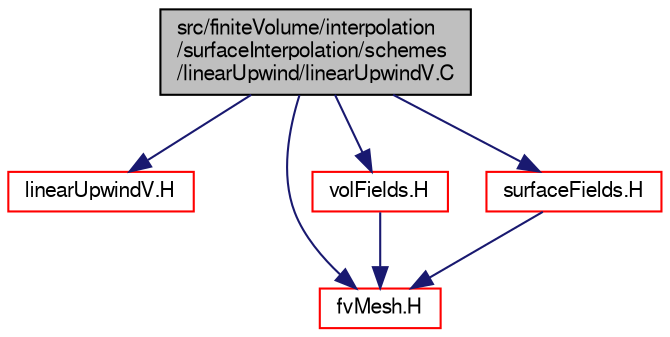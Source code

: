 digraph "src/finiteVolume/interpolation/surfaceInterpolation/schemes/linearUpwind/linearUpwindV.C"
{
  bgcolor="transparent";
  edge [fontname="FreeSans",fontsize="10",labelfontname="FreeSans",labelfontsize="10"];
  node [fontname="FreeSans",fontsize="10",shape=record];
  Node0 [label="src/finiteVolume/interpolation\l/surfaceInterpolation/schemes\l/linearUpwind/linearUpwindV.C",height=0.2,width=0.4,color="black", fillcolor="grey75", style="filled", fontcolor="black"];
  Node0 -> Node1 [color="midnightblue",fontsize="10",style="solid",fontname="FreeSans"];
  Node1 [label="linearUpwindV.H",height=0.2,width=0.4,color="red",URL="$a04196.html"];
  Node0 -> Node179 [color="midnightblue",fontsize="10",style="solid",fontname="FreeSans"];
  Node179 [label="fvMesh.H",height=0.2,width=0.4,color="red",URL="$a03533.html"];
  Node0 -> Node83 [color="midnightblue",fontsize="10",style="solid",fontname="FreeSans"];
  Node83 [label="volFields.H",height=0.2,width=0.4,color="red",URL="$a02750.html"];
  Node83 -> Node179 [color="midnightblue",fontsize="10",style="solid",fontname="FreeSans"];
  Node0 -> Node304 [color="midnightblue",fontsize="10",style="solid",fontname="FreeSans"];
  Node304 [label="surfaceFields.H",height=0.2,width=0.4,color="red",URL="$a02735.html",tooltip="Foam::surfaceFields. "];
  Node304 -> Node179 [color="midnightblue",fontsize="10",style="solid",fontname="FreeSans"];
}

